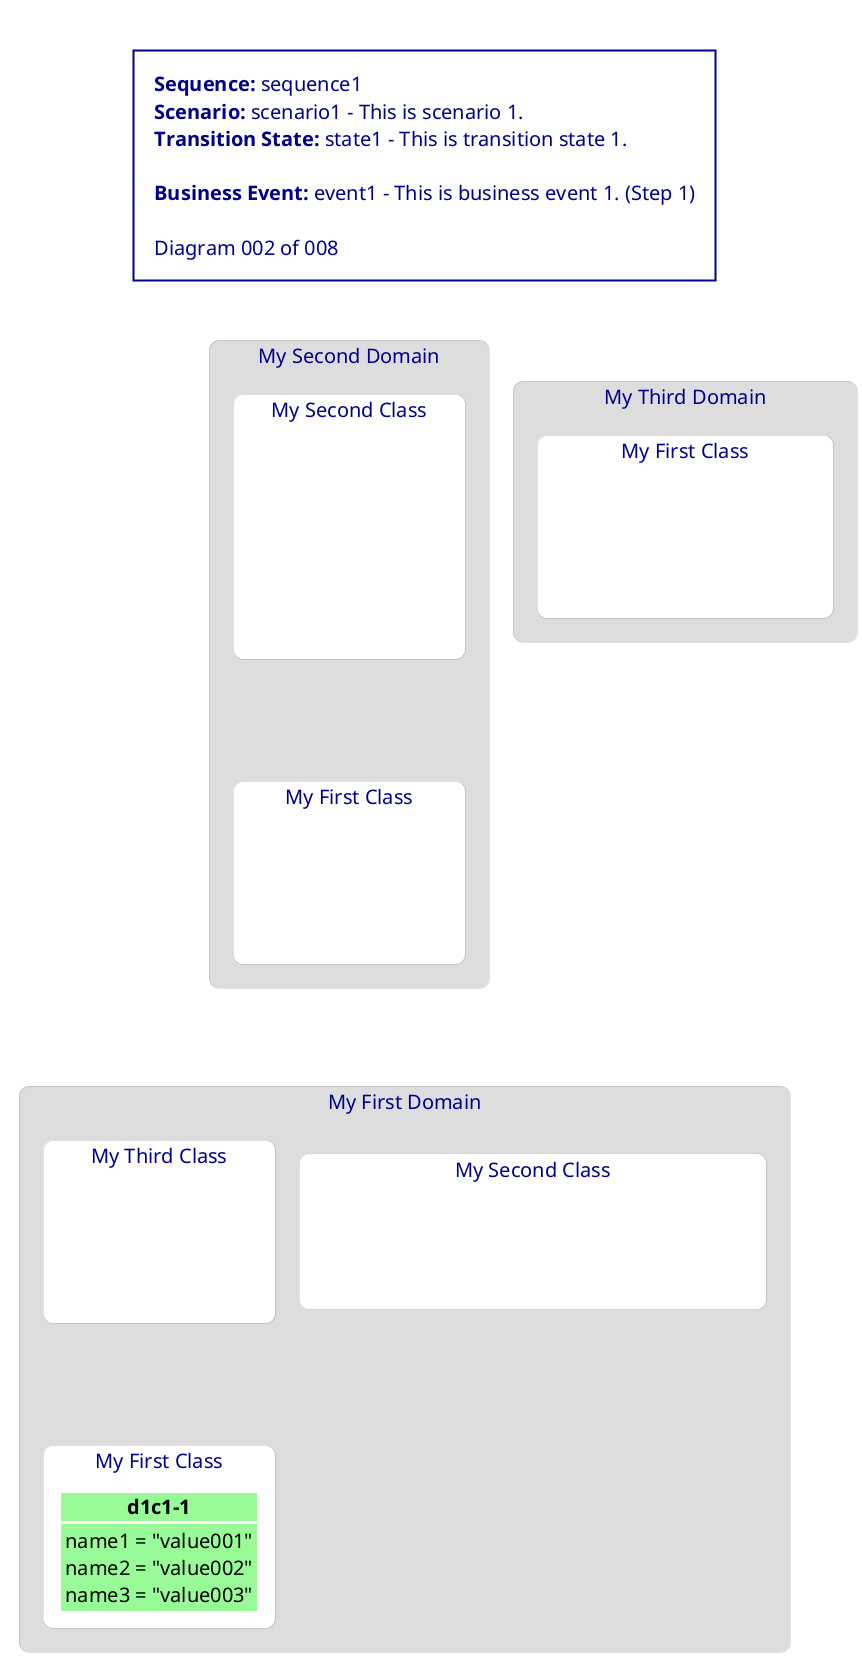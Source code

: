 @startuml sequence1_scenario1_state1_002_event1_001

<style>
    Shadowing false
    Rectangle {
        BackgroundColor white
        FontColor black
        FontSize 18
        FontStyle bold
        HorizontalAlignment left
        LineThickness 0
        RoundCorner 20
    }
    Object {
        BackgroundColor white
        FontColor white
        FontSize 20
        FontStyle normal
        HorizontalAlignment left
        LineColor white
        LineThickness 3
        RoundCorner 20
    }
    Arrow {
        LineThickness 3
        LineColor black
    }
    Title {
        BackgroundColor white
        FontColor darkblue
        FontSize 20
        FontStyle normal
        HorizontalAlignment left
        LineColor darkblue
        LineThickness 2
        Margin 50
        Padding 20
    }
</style>

title <b>Sequence:</b> sequence1\n<b>Scenario:</b> scenario1 - This is scenario 1.\n<b>Transition State:</b> state1 - This is transition state 1.\n\n<b>Business Event:</b> event1 - This is business event 1. (Step 1)\n\nDiagram 002 of 008

rectangle "My First Domain" as domain1 #DDDDDD {
    rectangle "My First Class" as domain1_class1 #white {
        object "<color:black><b>d1c1-1</b></color>" as domain1_class1_d1c1_1 #palegreen {
            <color:black>name1 = "value001"</color>
            <color:black>name2 = "value002"</color>
            <color:black>name3 = "value003"</color>
        }
    }
    rectangle "My Second Class" as domain1_class2 #white {
        object "<color:white><b>d1c2-1</b></color>" as domain1_class2_d1c2_1 #white {
            <color:white>name1 = "value004"</color>
            <color:white>name2 = "value005"</color>
        }
        object "<color:white><b>d1c2-2</b></color>" as domain1_class2_d1c2_2 #white {
            <color:white>name1 = "value006"</color>
            <color:white>name2 = "value007"</color>
        }
   }
    rectangle "My Third Class" as domain1_class3 #white {
        object "<color:white><b>d1c3-1</b></color>" as domain1_class3_d1c3_1 #white {
            <color:white>d1c1_fk = "d1c1-1"</color>
            <color:white>name1 = "value008"</color>
            <color:white>name2 = "value009"</color>
        }
    }
}
rectangle "My Second Domain" as domain2 #DDDDDD {
    rectangle "My First Class" as domain2_class1 #white {
        object "<color:white><b>d2c1-1</b></color>" as domain2_class1_d2c1_1 #white {
            <color:white>d1c2_fk = "d1c2-1"</color>
            <color:white>d1c3_fk = "d1c3-1"</color>
            <color:white>name1 = "value010"</color>
        }
    }
    rectangle "My Second Class" as domain2_class2 #white {
        object "<color:white><b>d2c2-1</b></color>" as domain2_class2_d2c2_1 #white {
            <color:white>d1c1_fk = "d1c1-1"</color>
            <color:white>d1c2_fk = "d1c2-1"</color>
            <color:white>d1c3_fk = "d1c3-1"</color>
            <color:white>d2c1_fk = "d2c1-1"</color>
            <color:white>name1 = "value011"</color>
            <color:white>name2 = "value012"</color>
        }
    }
}
rectangle "My Third Domain" as domain3 #DDDDDD {
    rectangle "My First Class" as domain3_class1 #white {
        object "<color:white><b>d3c1-1</b></color>" as domain3_class1_d3c1_1 #white {
            <color:white>d1c1_fk = "d1c1-1"</color>
            <color:white>d1c2_fk = "(d1c2-1,d1c2-2)"</color>
            <color:white>d2c1_fk = "d2c1-1"</color>
        }
    }
}

domain1_class3_d1c3_1 --[hidden]--> domain1_class1_d1c1_1
domain2_class1_d2c1_1 --[hidden]--> domain1_class2_d1c2_1
domain2_class1_d2c1_1 --[hidden]--> domain1_class3_d1c3_1
domain2_class2_d2c2_1 --[hidden]--> domain1_class1_d1c1_1
domain2_class2_d2c2_1 --[hidden]--> domain1_class2_d1c2_1
domain2_class2_d2c2_1 --[hidden]--> domain1_class3_d1c3_1
domain2_class2_d2c2_1 --[hidden]--> domain2_class1_d2c1_1
domain3_class1_d3c1_1 --[hidden]--> domain1_class1_d1c1_1
domain3_class1_d3c1_1 --[hidden]--> domain1_class2_d1c2_1
domain3_class1_d3c1_1 --[hidden]--> domain1_class2_d1c2_2
domain3_class1_d3c1_1 --[hidden]--> domain2_class1_d2c1_1

@enduml

